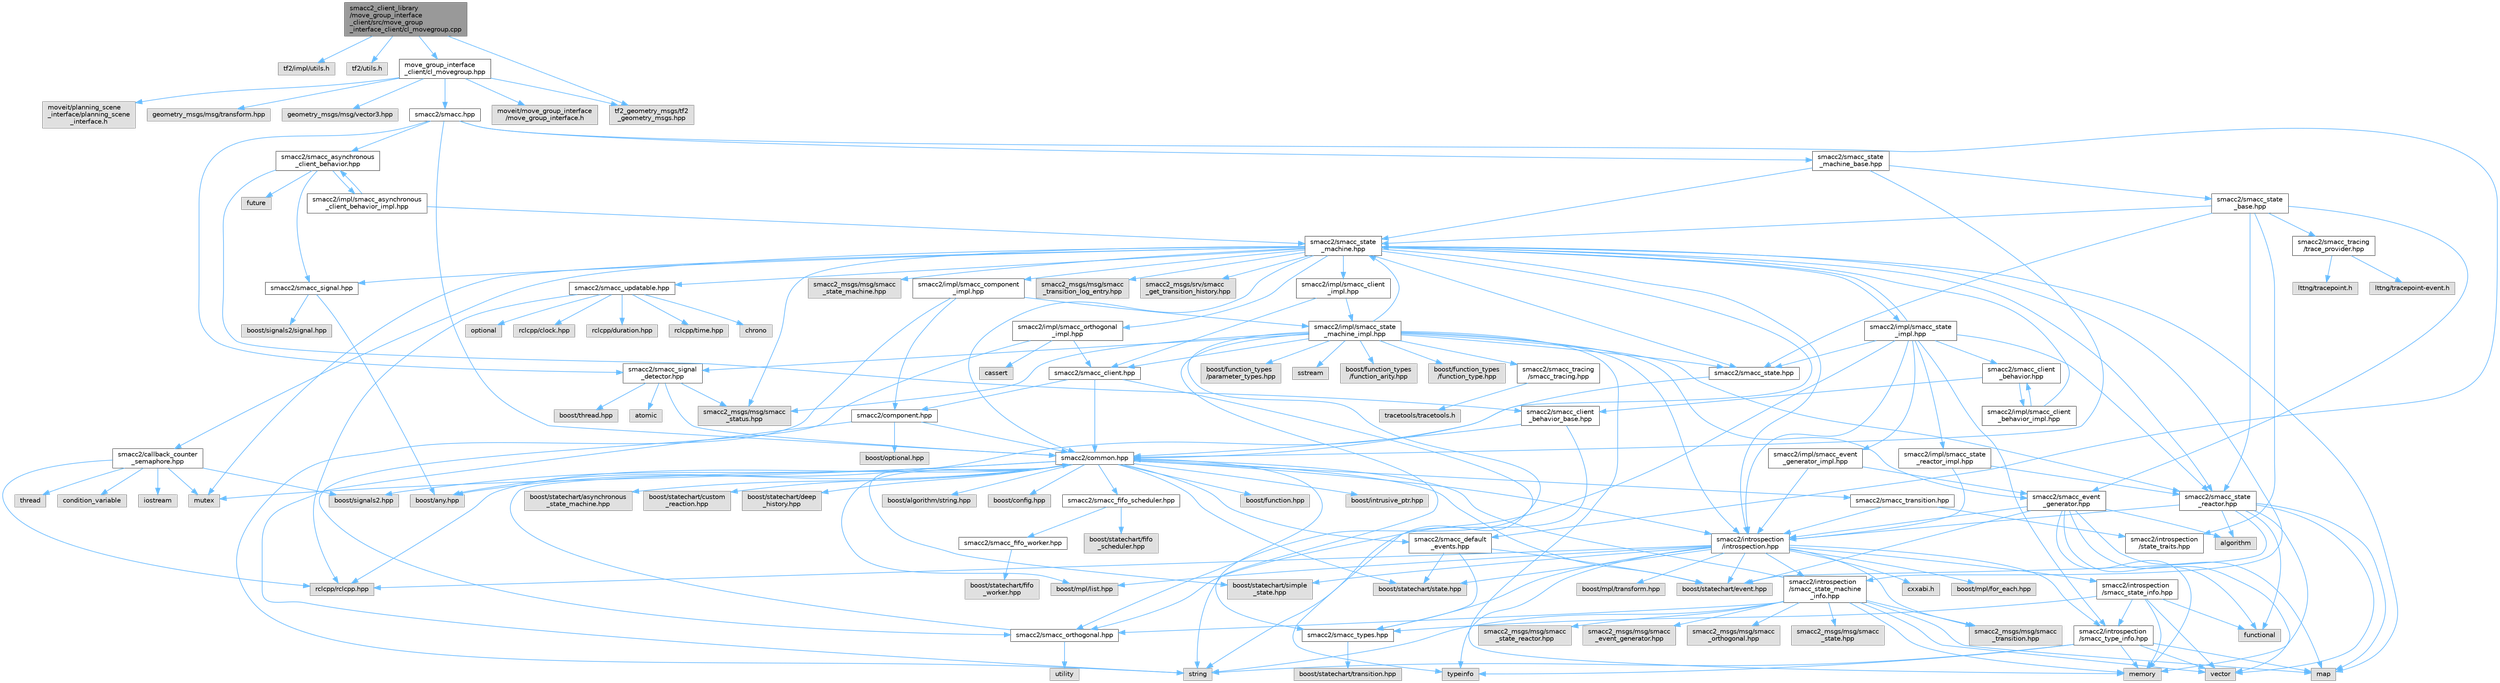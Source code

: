 digraph "smacc2_client_library/move_group_interface_client/src/move_group_interface_client/cl_movegroup.cpp"
{
 // LATEX_PDF_SIZE
  bgcolor="transparent";
  edge [fontname=Helvetica,fontsize=10,labelfontname=Helvetica,labelfontsize=10];
  node [fontname=Helvetica,fontsize=10,shape=box,height=0.2,width=0.4];
  Node1 [label="smacc2_client_library\l/move_group_interface\l_client/src/move_group\l_interface_client/cl_movegroup.cpp",height=0.2,width=0.4,color="gray40", fillcolor="grey60", style="filled", fontcolor="black",tooltip=" "];
  Node1 -> Node2 [color="steelblue1",style="solid"];
  Node2 [label="tf2/impl/utils.h",height=0.2,width=0.4,color="grey60", fillcolor="#E0E0E0", style="filled",tooltip=" "];
  Node1 -> Node3 [color="steelblue1",style="solid"];
  Node3 [label="tf2/utils.h",height=0.2,width=0.4,color="grey60", fillcolor="#E0E0E0", style="filled",tooltip=" "];
  Node1 -> Node4 [color="steelblue1",style="solid"];
  Node4 [label="move_group_interface\l_client/cl_movegroup.hpp",height=0.2,width=0.4,color="grey40", fillcolor="white", style="filled",URL="$cl__movegroup_8hpp.html",tooltip=" "];
  Node4 -> Node5 [color="steelblue1",style="solid"];
  Node5 [label="smacc2/smacc.hpp",height=0.2,width=0.4,color="grey40", fillcolor="white", style="filled",URL="$smacc_8hpp.html",tooltip=" "];
  Node5 -> Node6 [color="steelblue1",style="solid"];
  Node6 [label="smacc2/common.hpp",height=0.2,width=0.4,color="grey40", fillcolor="white", style="filled",URL="$include_2smacc2_2common_8hpp.html",tooltip=" "];
  Node6 -> Node7 [color="steelblue1",style="solid"];
  Node7 [label="boost/statechart/asynchronous\l_state_machine.hpp",height=0.2,width=0.4,color="grey60", fillcolor="#E0E0E0", style="filled",tooltip=" "];
  Node6 -> Node8 [color="steelblue1",style="solid"];
  Node8 [label="boost/statechart/custom\l_reaction.hpp",height=0.2,width=0.4,color="grey60", fillcolor="#E0E0E0", style="filled",tooltip=" "];
  Node6 -> Node9 [color="steelblue1",style="solid"];
  Node9 [label="boost/statechart/deep\l_history.hpp",height=0.2,width=0.4,color="grey60", fillcolor="#E0E0E0", style="filled",tooltip=" "];
  Node6 -> Node10 [color="steelblue1",style="solid"];
  Node10 [label="boost/statechart/event.hpp",height=0.2,width=0.4,color="grey60", fillcolor="#E0E0E0", style="filled",tooltip=" "];
  Node6 -> Node11 [color="steelblue1",style="solid"];
  Node11 [label="boost/statechart/simple\l_state.hpp",height=0.2,width=0.4,color="grey60", fillcolor="#E0E0E0", style="filled",tooltip=" "];
  Node6 -> Node12 [color="steelblue1",style="solid"];
  Node12 [label="boost/statechart/state.hpp",height=0.2,width=0.4,color="grey60", fillcolor="#E0E0E0", style="filled",tooltip=" "];
  Node6 -> Node13 [color="steelblue1",style="solid"];
  Node13 [label="boost/algorithm/string.hpp",height=0.2,width=0.4,color="grey60", fillcolor="#E0E0E0", style="filled",tooltip=" "];
  Node6 -> Node14 [color="steelblue1",style="solid"];
  Node14 [label="boost/any.hpp",height=0.2,width=0.4,color="grey60", fillcolor="#E0E0E0", style="filled",tooltip=" "];
  Node6 -> Node15 [color="steelblue1",style="solid"];
  Node15 [label="boost/config.hpp",height=0.2,width=0.4,color="grey60", fillcolor="#E0E0E0", style="filled",tooltip=" "];
  Node6 -> Node16 [color="steelblue1",style="solid"];
  Node16 [label="boost/function.hpp",height=0.2,width=0.4,color="grey60", fillcolor="#E0E0E0", style="filled",tooltip=" "];
  Node6 -> Node17 [color="steelblue1",style="solid"];
  Node17 [label="boost/intrusive_ptr.hpp",height=0.2,width=0.4,color="grey60", fillcolor="#E0E0E0", style="filled",tooltip=" "];
  Node6 -> Node18 [color="steelblue1",style="solid"];
  Node18 [label="boost/mpl/list.hpp",height=0.2,width=0.4,color="grey60", fillcolor="#E0E0E0", style="filled",tooltip=" "];
  Node6 -> Node19 [color="steelblue1",style="solid"];
  Node19 [label="boost/signals2.hpp",height=0.2,width=0.4,color="grey60", fillcolor="#E0E0E0", style="filled",tooltip=" "];
  Node6 -> Node20 [color="steelblue1",style="solid"];
  Node20 [label="mutex",height=0.2,width=0.4,color="grey60", fillcolor="#E0E0E0", style="filled",tooltip=" "];
  Node6 -> Node21 [color="steelblue1",style="solid"];
  Node21 [label="rclcpp/rclcpp.hpp",height=0.2,width=0.4,color="grey60", fillcolor="#E0E0E0", style="filled",tooltip=" "];
  Node6 -> Node22 [color="steelblue1",style="solid"];
  Node22 [label="smacc2/introspection\l/introspection.hpp",height=0.2,width=0.4,color="grey40", fillcolor="white", style="filled",URL="$introspection_8hpp.html",tooltip=" "];
  Node22 -> Node10 [color="steelblue1",style="solid"];
  Node22 -> Node11 [color="steelblue1",style="solid"];
  Node22 -> Node12 [color="steelblue1",style="solid"];
  Node22 -> Node23 [color="steelblue1",style="solid"];
  Node23 [label="boost/mpl/for_each.hpp",height=0.2,width=0.4,color="grey60", fillcolor="#E0E0E0", style="filled",tooltip=" "];
  Node22 -> Node18 [color="steelblue1",style="solid"];
  Node22 -> Node24 [color="steelblue1",style="solid"];
  Node24 [label="boost/mpl/transform.hpp",height=0.2,width=0.4,color="grey60", fillcolor="#E0E0E0", style="filled",tooltip=" "];
  Node22 -> Node21 [color="steelblue1",style="solid"];
  Node22 -> Node25 [color="steelblue1",style="solid"];
  Node25 [label="typeinfo",height=0.2,width=0.4,color="grey60", fillcolor="#E0E0E0", style="filled",tooltip=" "];
  Node22 -> Node26 [color="steelblue1",style="solid"];
  Node26 [label="smacc2/introspection\l/smacc_state_info.hpp",height=0.2,width=0.4,color="grey40", fillcolor="white", style="filled",URL="$smacc__state__info_8hpp.html",tooltip=" "];
  Node26 -> Node27 [color="steelblue1",style="solid"];
  Node27 [label="functional",height=0.2,width=0.4,color="grey60", fillcolor="#E0E0E0", style="filled",tooltip=" "];
  Node26 -> Node28 [color="steelblue1",style="solid"];
  Node28 [label="memory",height=0.2,width=0.4,color="grey60", fillcolor="#E0E0E0", style="filled",tooltip=" "];
  Node26 -> Node29 [color="steelblue1",style="solid"];
  Node29 [label="smacc2/introspection\l/smacc_type_info.hpp",height=0.2,width=0.4,color="grey40", fillcolor="white", style="filled",URL="$smacc__type__info_8hpp.html",tooltip=" "];
  Node29 -> Node30 [color="steelblue1",style="solid"];
  Node30 [label="map",height=0.2,width=0.4,color="grey60", fillcolor="#E0E0E0", style="filled",tooltip=" "];
  Node29 -> Node28 [color="steelblue1",style="solid"];
  Node29 -> Node31 [color="steelblue1",style="solid"];
  Node31 [label="string",height=0.2,width=0.4,color="grey60", fillcolor="#E0E0E0", style="filled",tooltip=" "];
  Node29 -> Node25 [color="steelblue1",style="solid"];
  Node29 -> Node32 [color="steelblue1",style="solid"];
  Node32 [label="vector",height=0.2,width=0.4,color="grey60", fillcolor="#E0E0E0", style="filled",tooltip=" "];
  Node26 -> Node33 [color="steelblue1",style="solid"];
  Node33 [label="smacc2/smacc_types.hpp",height=0.2,width=0.4,color="grey40", fillcolor="white", style="filled",URL="$smacc__types_8hpp.html",tooltip=" "];
  Node33 -> Node34 [color="steelblue1",style="solid"];
  Node34 [label="boost/statechart/transition.hpp",height=0.2,width=0.4,color="grey60", fillcolor="#E0E0E0", style="filled",tooltip=" "];
  Node26 -> Node32 [color="steelblue1",style="solid"];
  Node22 -> Node29 [color="steelblue1",style="solid"];
  Node22 -> Node33 [color="steelblue1",style="solid"];
  Node22 -> Node35 [color="steelblue1",style="solid"];
  Node35 [label="cxxabi.h",height=0.2,width=0.4,color="grey60", fillcolor="#E0E0E0", style="filled",tooltip=" "];
  Node22 -> Node36 [color="steelblue1",style="solid"];
  Node36 [label="smacc2_msgs/msg/smacc\l_transition.hpp",height=0.2,width=0.4,color="grey60", fillcolor="#E0E0E0", style="filled",tooltip=" "];
  Node22 -> Node37 [color="steelblue1",style="solid"];
  Node37 [label="smacc2/introspection\l/smacc_state_machine\l_info.hpp",height=0.2,width=0.4,color="grey40", fillcolor="white", style="filled",URL="$smacc__state__machine__info_8hpp.html",tooltip=" "];
  Node37 -> Node30 [color="steelblue1",style="solid"];
  Node37 -> Node28 [color="steelblue1",style="solid"];
  Node37 -> Node31 [color="steelblue1",style="solid"];
  Node37 -> Node32 [color="steelblue1",style="solid"];
  Node37 -> Node6 [color="steelblue1",style="solid"];
  Node37 -> Node38 [color="steelblue1",style="solid"];
  Node38 [label="smacc2/smacc_orthogonal.hpp",height=0.2,width=0.4,color="grey40", fillcolor="white", style="filled",URL="$smacc__orthogonal_8hpp.html",tooltip=" "];
  Node38 -> Node6 [color="steelblue1",style="solid"];
  Node38 -> Node39 [color="steelblue1",style="solid"];
  Node39 [label="utility",height=0.2,width=0.4,color="grey60", fillcolor="#E0E0E0", style="filled",tooltip=" "];
  Node37 -> Node40 [color="steelblue1",style="solid"];
  Node40 [label="smacc2_msgs/msg/smacc\l_event_generator.hpp",height=0.2,width=0.4,color="grey60", fillcolor="#E0E0E0", style="filled",tooltip=" "];
  Node37 -> Node41 [color="steelblue1",style="solid"];
  Node41 [label="smacc2_msgs/msg/smacc\l_orthogonal.hpp",height=0.2,width=0.4,color="grey60", fillcolor="#E0E0E0", style="filled",tooltip=" "];
  Node37 -> Node42 [color="steelblue1",style="solid"];
  Node42 [label="smacc2_msgs/msg/smacc\l_state.hpp",height=0.2,width=0.4,color="grey60", fillcolor="#E0E0E0", style="filled",tooltip=" "];
  Node37 -> Node43 [color="steelblue1",style="solid"];
  Node43 [label="smacc2_msgs/msg/smacc\l_state_reactor.hpp",height=0.2,width=0.4,color="grey60", fillcolor="#E0E0E0", style="filled",tooltip=" "];
  Node37 -> Node36 [color="steelblue1",style="solid"];
  Node6 -> Node44 [color="steelblue1",style="solid"];
  Node44 [label="smacc2/smacc_fifo_scheduler.hpp",height=0.2,width=0.4,color="grey40", fillcolor="white", style="filled",URL="$smacc__fifo__scheduler_8hpp.html",tooltip=" "];
  Node44 -> Node45 [color="steelblue1",style="solid"];
  Node45 [label="boost/statechart/fifo\l_scheduler.hpp",height=0.2,width=0.4,color="grey60", fillcolor="#E0E0E0", style="filled",tooltip=" "];
  Node44 -> Node46 [color="steelblue1",style="solid"];
  Node46 [label="smacc2/smacc_fifo_worker.hpp",height=0.2,width=0.4,color="grey40", fillcolor="white", style="filled",URL="$smacc__fifo__worker_8hpp.html",tooltip=" "];
  Node46 -> Node47 [color="steelblue1",style="solid"];
  Node47 [label="boost/statechart/fifo\l_worker.hpp",height=0.2,width=0.4,color="grey60", fillcolor="#E0E0E0", style="filled",tooltip=" "];
  Node6 -> Node33 [color="steelblue1",style="solid"];
  Node6 -> Node48 [color="steelblue1",style="solid"];
  Node48 [label="smacc2/smacc_default\l_events.hpp",height=0.2,width=0.4,color="grey40", fillcolor="white", style="filled",URL="$smacc__default__events_8hpp.html",tooltip=" "];
  Node48 -> Node33 [color="steelblue1",style="solid"];
  Node48 -> Node10 [color="steelblue1",style="solid"];
  Node48 -> Node12 [color="steelblue1",style="solid"];
  Node6 -> Node49 [color="steelblue1",style="solid"];
  Node49 [label="smacc2/smacc_transition.hpp",height=0.2,width=0.4,color="grey40", fillcolor="white", style="filled",URL="$smacc__transition_8hpp.html",tooltip=" "];
  Node49 -> Node22 [color="steelblue1",style="solid"];
  Node49 -> Node50 [color="steelblue1",style="solid"];
  Node50 [label="smacc2/introspection\l/state_traits.hpp",height=0.2,width=0.4,color="grey40", fillcolor="white", style="filled",URL="$state__traits_8hpp.html",tooltip=" "];
  Node5 -> Node51 [color="steelblue1",style="solid"];
  Node51 [label="smacc2/smacc_asynchronous\l_client_behavior.hpp",height=0.2,width=0.4,color="grey40", fillcolor="white", style="filled",URL="$smacc__asynchronous__client__behavior_8hpp.html",tooltip=" "];
  Node51 -> Node52 [color="steelblue1",style="solid"];
  Node52 [label="future",height=0.2,width=0.4,color="grey60", fillcolor="#E0E0E0", style="filled",tooltip=" "];
  Node51 -> Node53 [color="steelblue1",style="solid"];
  Node53 [label="smacc2/smacc_client\l_behavior_base.hpp",height=0.2,width=0.4,color="grey40", fillcolor="white", style="filled",URL="$smacc__client__behavior__base_8hpp.html",tooltip=" "];
  Node53 -> Node31 [color="steelblue1",style="solid"];
  Node53 -> Node6 [color="steelblue1",style="solid"];
  Node51 -> Node54 [color="steelblue1",style="solid"];
  Node54 [label="smacc2/smacc_signal.hpp",height=0.2,width=0.4,color="grey40", fillcolor="white", style="filled",URL="$smacc__signal_8hpp.html",tooltip=" "];
  Node54 -> Node14 [color="steelblue1",style="solid"];
  Node54 -> Node55 [color="steelblue1",style="solid"];
  Node55 [label="boost/signals2/signal.hpp",height=0.2,width=0.4,color="grey60", fillcolor="#E0E0E0", style="filled",tooltip=" "];
  Node51 -> Node56 [color="steelblue1",style="solid"];
  Node56 [label="smacc2/impl/smacc_asynchronous\l_client_behavior_impl.hpp",height=0.2,width=0.4,color="grey40", fillcolor="white", style="filled",URL="$smacc__asynchronous__client__behavior__impl_8hpp.html",tooltip=" "];
  Node56 -> Node51 [color="steelblue1",style="solid"];
  Node56 -> Node57 [color="steelblue1",style="solid"];
  Node57 [label="smacc2/smacc_state\l_machine.hpp",height=0.2,width=0.4,color="grey40", fillcolor="white", style="filled",URL="$smacc__state__machine_8hpp.html",tooltip=" "];
  Node57 -> Node14 [color="steelblue1",style="solid"];
  Node57 -> Node30 [color="steelblue1",style="solid"];
  Node57 -> Node20 [color="steelblue1",style="solid"];
  Node57 -> Node6 [color="steelblue1",style="solid"];
  Node57 -> Node22 [color="steelblue1",style="solid"];
  Node57 -> Node37 [color="steelblue1",style="solid"];
  Node57 -> Node54 [color="steelblue1",style="solid"];
  Node57 -> Node58 [color="steelblue1",style="solid"];
  Node58 [label="smacc2/smacc_updatable.hpp",height=0.2,width=0.4,color="grey40", fillcolor="white", style="filled",URL="$smacc__updatable_8hpp.html",tooltip=" "];
  Node58 -> Node59 [color="steelblue1",style="solid"];
  Node59 [label="chrono",height=0.2,width=0.4,color="grey60", fillcolor="#E0E0E0", style="filled",tooltip=" "];
  Node58 -> Node60 [color="steelblue1",style="solid"];
  Node60 [label="optional",height=0.2,width=0.4,color="grey60", fillcolor="#E0E0E0", style="filled",tooltip=" "];
  Node58 -> Node61 [color="steelblue1",style="solid"];
  Node61 [label="rclcpp/clock.hpp",height=0.2,width=0.4,color="grey60", fillcolor="#E0E0E0", style="filled",tooltip=" "];
  Node58 -> Node62 [color="steelblue1",style="solid"];
  Node62 [label="rclcpp/duration.hpp",height=0.2,width=0.4,color="grey60", fillcolor="#E0E0E0", style="filled",tooltip=" "];
  Node58 -> Node21 [color="steelblue1",style="solid"];
  Node58 -> Node63 [color="steelblue1",style="solid"];
  Node63 [label="rclcpp/time.hpp",height=0.2,width=0.4,color="grey60", fillcolor="#E0E0E0", style="filled",tooltip=" "];
  Node57 -> Node64 [color="steelblue1",style="solid"];
  Node64 [label="smacc2_msgs/msg/smacc\l_state_machine.hpp",height=0.2,width=0.4,color="grey60", fillcolor="#E0E0E0", style="filled",tooltip=" "];
  Node57 -> Node65 [color="steelblue1",style="solid"];
  Node65 [label="smacc2_msgs/msg/smacc\l_status.hpp",height=0.2,width=0.4,color="grey60", fillcolor="#E0E0E0", style="filled",tooltip=" "];
  Node57 -> Node66 [color="steelblue1",style="solid"];
  Node66 [label="smacc2_msgs/msg/smacc\l_transition_log_entry.hpp",height=0.2,width=0.4,color="grey60", fillcolor="#E0E0E0", style="filled",tooltip=" "];
  Node57 -> Node67 [color="steelblue1",style="solid"];
  Node67 [label="smacc2_msgs/srv/smacc\l_get_transition_history.hpp",height=0.2,width=0.4,color="grey60", fillcolor="#E0E0E0", style="filled",tooltip=" "];
  Node57 -> Node68 [color="steelblue1",style="solid"];
  Node68 [label="smacc2/callback_counter\l_semaphore.hpp",height=0.2,width=0.4,color="grey40", fillcolor="white", style="filled",URL="$callback__counter__semaphore_8hpp.html",tooltip=" "];
  Node68 -> Node19 [color="steelblue1",style="solid"];
  Node68 -> Node69 [color="steelblue1",style="solid"];
  Node69 [label="condition_variable",height=0.2,width=0.4,color="grey60", fillcolor="#E0E0E0", style="filled",tooltip=" "];
  Node68 -> Node70 [color="steelblue1",style="solid"];
  Node70 [label="iostream",height=0.2,width=0.4,color="grey60", fillcolor="#E0E0E0", style="filled",tooltip=" "];
  Node68 -> Node20 [color="steelblue1",style="solid"];
  Node68 -> Node21 [color="steelblue1",style="solid"];
  Node68 -> Node71 [color="steelblue1",style="solid"];
  Node71 [label="thread",height=0.2,width=0.4,color="grey60", fillcolor="#E0E0E0", style="filled",tooltip=" "];
  Node57 -> Node72 [color="steelblue1",style="solid"];
  Node72 [label="smacc2/smacc_state.hpp",height=0.2,width=0.4,color="grey40", fillcolor="white", style="filled",URL="$smacc__state_8hpp.html",tooltip=" "];
  Node72 -> Node6 [color="steelblue1",style="solid"];
  Node57 -> Node73 [color="steelblue1",style="solid"];
  Node73 [label="smacc2/smacc_state\l_reactor.hpp",height=0.2,width=0.4,color="grey40", fillcolor="white", style="filled",URL="$smacc__state__reactor_8hpp.html",tooltip=" "];
  Node73 -> Node74 [color="steelblue1",style="solid"];
  Node74 [label="algorithm",height=0.2,width=0.4,color="grey60", fillcolor="#E0E0E0", style="filled",tooltip=" "];
  Node73 -> Node10 [color="steelblue1",style="solid"];
  Node73 -> Node27 [color="steelblue1",style="solid"];
  Node73 -> Node30 [color="steelblue1",style="solid"];
  Node73 -> Node28 [color="steelblue1",style="solid"];
  Node73 -> Node22 [color="steelblue1",style="solid"];
  Node73 -> Node32 [color="steelblue1",style="solid"];
  Node57 -> Node75 [color="steelblue1",style="solid"];
  Node75 [label="smacc2/impl/smacc_client\l_impl.hpp",height=0.2,width=0.4,color="grey40", fillcolor="white", style="filled",URL="$smacc__client__impl_8hpp.html",tooltip=" "];
  Node75 -> Node76 [color="steelblue1",style="solid"];
  Node76 [label="smacc2/impl/smacc_state\l_machine_impl.hpp",height=0.2,width=0.4,color="grey40", fillcolor="white", style="filled",URL="$smacc__state__machine__impl_8hpp.html",tooltip=" "];
  Node76 -> Node28 [color="steelblue1",style="solid"];
  Node76 -> Node77 [color="steelblue1",style="solid"];
  Node77 [label="sstream",height=0.2,width=0.4,color="grey60", fillcolor="#E0E0E0", style="filled",tooltip=" "];
  Node76 -> Node31 [color="steelblue1",style="solid"];
  Node76 -> Node22 [color="steelblue1",style="solid"];
  Node76 -> Node78 [color="steelblue1",style="solid"];
  Node78 [label="smacc2/smacc_client.hpp",height=0.2,width=0.4,color="grey40", fillcolor="white", style="filled",URL="$smacc__client_8hpp.html",tooltip=" "];
  Node78 -> Node6 [color="steelblue1",style="solid"];
  Node78 -> Node79 [color="steelblue1",style="solid"];
  Node79 [label="smacc2/component.hpp",height=0.2,width=0.4,color="grey40", fillcolor="white", style="filled",URL="$component_8hpp.html",tooltip=" "];
  Node79 -> Node31 [color="steelblue1",style="solid"];
  Node79 -> Node80 [color="steelblue1",style="solid"];
  Node80 [label="boost/optional.hpp",height=0.2,width=0.4,color="grey60", fillcolor="#E0E0E0", style="filled",tooltip=" "];
  Node79 -> Node6 [color="steelblue1",style="solid"];
  Node78 -> Node25 [color="steelblue1",style="solid"];
  Node76 -> Node81 [color="steelblue1",style="solid"];
  Node81 [label="smacc2/smacc_event\l_generator.hpp",height=0.2,width=0.4,color="grey40", fillcolor="white", style="filled",URL="$smacc__event__generator_8hpp.html",tooltip=" "];
  Node81 -> Node74 [color="steelblue1",style="solid"];
  Node81 -> Node10 [color="steelblue1",style="solid"];
  Node81 -> Node27 [color="steelblue1",style="solid"];
  Node81 -> Node30 [color="steelblue1",style="solid"];
  Node81 -> Node28 [color="steelblue1",style="solid"];
  Node81 -> Node22 [color="steelblue1",style="solid"];
  Node81 -> Node32 [color="steelblue1",style="solid"];
  Node76 -> Node38 [color="steelblue1",style="solid"];
  Node76 -> Node82 [color="steelblue1",style="solid"];
  Node82 [label="smacc2/smacc_signal\l_detector.hpp",height=0.2,width=0.4,color="grey40", fillcolor="white", style="filled",URL="$smacc__signal__detector_8hpp.html",tooltip=" "];
  Node82 -> Node83 [color="steelblue1",style="solid"];
  Node83 [label="atomic",height=0.2,width=0.4,color="grey60", fillcolor="#E0E0E0", style="filled",tooltip=" "];
  Node82 -> Node84 [color="steelblue1",style="solid"];
  Node84 [label="boost/thread.hpp",height=0.2,width=0.4,color="grey60", fillcolor="#E0E0E0", style="filled",tooltip=" "];
  Node82 -> Node6 [color="steelblue1",style="solid"];
  Node82 -> Node65 [color="steelblue1",style="solid"];
  Node76 -> Node72 [color="steelblue1",style="solid"];
  Node76 -> Node57 [color="steelblue1",style="solid"];
  Node76 -> Node73 [color="steelblue1",style="solid"];
  Node76 -> Node85 [color="steelblue1",style="solid"];
  Node85 [label="boost/function_types\l/function_arity.hpp",height=0.2,width=0.4,color="grey60", fillcolor="#E0E0E0", style="filled",tooltip=" "];
  Node76 -> Node86 [color="steelblue1",style="solid"];
  Node86 [label="boost/function_types\l/function_type.hpp",height=0.2,width=0.4,color="grey60", fillcolor="#E0E0E0", style="filled",tooltip=" "];
  Node76 -> Node87 [color="steelblue1",style="solid"];
  Node87 [label="boost/function_types\l/parameter_types.hpp",height=0.2,width=0.4,color="grey60", fillcolor="#E0E0E0", style="filled",tooltip=" "];
  Node76 -> Node88 [color="steelblue1",style="solid"];
  Node88 [label="smacc2/smacc_tracing\l/smacc_tracing.hpp",height=0.2,width=0.4,color="grey40", fillcolor="white", style="filled",URL="$smacc__tracing_8hpp.html",tooltip=" "];
  Node88 -> Node89 [color="steelblue1",style="solid"];
  Node89 [label="tracetools/tracetools.h",height=0.2,width=0.4,color="grey60", fillcolor="#E0E0E0", style="filled",tooltip=" "];
  Node76 -> Node65 [color="steelblue1",style="solid"];
  Node75 -> Node78 [color="steelblue1",style="solid"];
  Node57 -> Node90 [color="steelblue1",style="solid"];
  Node90 [label="smacc2/impl/smacc_component\l_impl.hpp",height=0.2,width=0.4,color="grey40", fillcolor="white", style="filled",URL="$smacc__component__impl_8hpp.html",tooltip=" "];
  Node90 -> Node31 [color="steelblue1",style="solid"];
  Node90 -> Node79 [color="steelblue1",style="solid"];
  Node90 -> Node76 [color="steelblue1",style="solid"];
  Node57 -> Node91 [color="steelblue1",style="solid"];
  Node91 [label="smacc2/impl/smacc_orthogonal\l_impl.hpp",height=0.2,width=0.4,color="grey40", fillcolor="white", style="filled",URL="$smacc__orthogonal__impl_8hpp.html",tooltip=" "];
  Node91 -> Node92 [color="steelblue1",style="solid"];
  Node92 [label="cassert",height=0.2,width=0.4,color="grey60", fillcolor="#E0E0E0", style="filled",tooltip=" "];
  Node91 -> Node78 [color="steelblue1",style="solid"];
  Node91 -> Node38 [color="steelblue1",style="solid"];
  Node57 -> Node93 [color="steelblue1",style="solid"];
  Node93 [label="smacc2/impl/smacc_state\l_impl.hpp",height=0.2,width=0.4,color="grey40", fillcolor="white", style="filled",URL="$smacc__state__impl_8hpp.html",tooltip=" "];
  Node93 -> Node22 [color="steelblue1",style="solid"];
  Node93 -> Node94 [color="steelblue1",style="solid"];
  Node94 [label="smacc2/smacc_client\l_behavior.hpp",height=0.2,width=0.4,color="grey40", fillcolor="white", style="filled",URL="$smacc__client__behavior_8hpp.html",tooltip=" "];
  Node94 -> Node53 [color="steelblue1",style="solid"];
  Node94 -> Node95 [color="steelblue1",style="solid"];
  Node95 [label="smacc2/impl/smacc_client\l_behavior_impl.hpp",height=0.2,width=0.4,color="grey40", fillcolor="white", style="filled",URL="$smacc__client__behavior__impl_8hpp.html",tooltip=" "];
  Node95 -> Node94 [color="steelblue1",style="solid"];
  Node95 -> Node57 [color="steelblue1",style="solid"];
  Node93 -> Node38 [color="steelblue1",style="solid"];
  Node93 -> Node72 [color="steelblue1",style="solid"];
  Node93 -> Node73 [color="steelblue1",style="solid"];
  Node93 -> Node29 [color="steelblue1",style="solid"];
  Node93 -> Node57 [color="steelblue1",style="solid"];
  Node93 -> Node96 [color="steelblue1",style="solid"];
  Node96 [label="smacc2/impl/smacc_event\l_generator_impl.hpp",height=0.2,width=0.4,color="grey40", fillcolor="white", style="filled",URL="$smacc__event__generator__impl_8hpp.html",tooltip=" "];
  Node96 -> Node22 [color="steelblue1",style="solid"];
  Node96 -> Node81 [color="steelblue1",style="solid"];
  Node93 -> Node97 [color="steelblue1",style="solid"];
  Node97 [label="smacc2/impl/smacc_state\l_reactor_impl.hpp",height=0.2,width=0.4,color="grey40", fillcolor="white", style="filled",URL="$smacc__state__reactor__impl_8hpp.html",tooltip=" "];
  Node97 -> Node22 [color="steelblue1",style="solid"];
  Node97 -> Node73 [color="steelblue1",style="solid"];
  Node5 -> Node48 [color="steelblue1",style="solid"];
  Node5 -> Node82 [color="steelblue1",style="solid"];
  Node5 -> Node98 [color="steelblue1",style="solid"];
  Node98 [label="smacc2/smacc_state\l_machine_base.hpp",height=0.2,width=0.4,color="grey40", fillcolor="white", style="filled",URL="$smacc__state__machine__base_8hpp.html",tooltip=" "];
  Node98 -> Node6 [color="steelblue1",style="solid"];
  Node98 -> Node99 [color="steelblue1",style="solid"];
  Node99 [label="smacc2/smacc_state\l_base.hpp",height=0.2,width=0.4,color="grey40", fillcolor="white", style="filled",URL="$smacc__state__base_8hpp.html",tooltip=" "];
  Node99 -> Node50 [color="steelblue1",style="solid"];
  Node99 -> Node81 [color="steelblue1",style="solid"];
  Node99 -> Node72 [color="steelblue1",style="solid"];
  Node99 -> Node57 [color="steelblue1",style="solid"];
  Node99 -> Node73 [color="steelblue1",style="solid"];
  Node99 -> Node100 [color="steelblue1",style="solid"];
  Node100 [label="smacc2/smacc_tracing\l/trace_provider.hpp",height=0.2,width=0.4,color="grey40", fillcolor="white", style="filled",URL="$trace__provider_8hpp.html",tooltip=" "];
  Node100 -> Node101 [color="steelblue1",style="solid"];
  Node101 [label="lttng/tracepoint.h",height=0.2,width=0.4,color="grey60", fillcolor="#E0E0E0", style="filled",tooltip=" "];
  Node100 -> Node102 [color="steelblue1",style="solid"];
  Node102 [label="lttng/tracepoint-event.h",height=0.2,width=0.4,color="grey60", fillcolor="#E0E0E0", style="filled",tooltip=" "];
  Node98 -> Node57 [color="steelblue1",style="solid"];
  Node4 -> Node103 [color="steelblue1",style="solid"];
  Node103 [label="moveit/move_group_interface\l/move_group_interface.h",height=0.2,width=0.4,color="grey60", fillcolor="#E0E0E0", style="filled",tooltip=" "];
  Node4 -> Node104 [color="steelblue1",style="solid"];
  Node104 [label="moveit/planning_scene\l_interface/planning_scene\l_interface.h",height=0.2,width=0.4,color="grey60", fillcolor="#E0E0E0", style="filled",tooltip=" "];
  Node4 -> Node105 [color="steelblue1",style="solid"];
  Node105 [label="geometry_msgs/msg/transform.hpp",height=0.2,width=0.4,color="grey60", fillcolor="#E0E0E0", style="filled",tooltip=" "];
  Node4 -> Node106 [color="steelblue1",style="solid"];
  Node106 [label="geometry_msgs/msg/vector3.hpp",height=0.2,width=0.4,color="grey60", fillcolor="#E0E0E0", style="filled",tooltip=" "];
  Node4 -> Node107 [color="steelblue1",style="solid"];
  Node107 [label="tf2_geometry_msgs/tf2\l_geometry_msgs.hpp",height=0.2,width=0.4,color="grey60", fillcolor="#E0E0E0", style="filled",tooltip=" "];
  Node1 -> Node107 [color="steelblue1",style="solid"];
}
